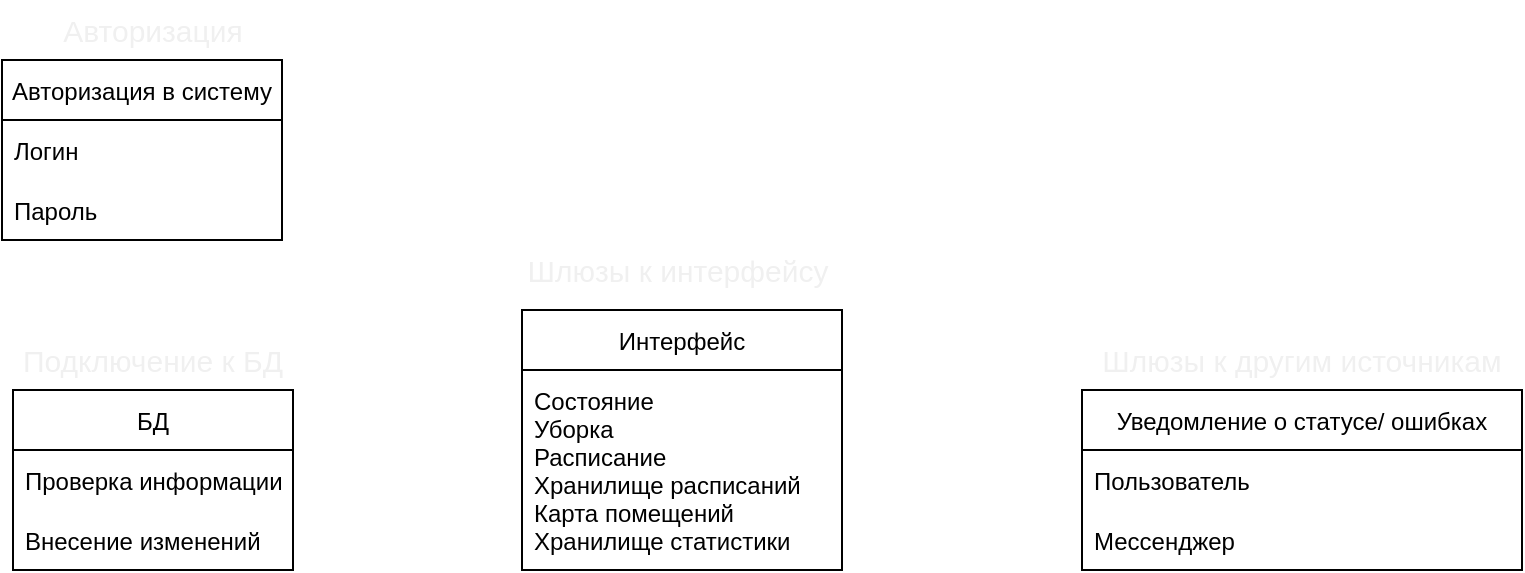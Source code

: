 <mxfile>
    <diagram id="4L46Jdh3zDycjKp_QY_x" name="Страница 1">
        <mxGraphModel dx="590" dy="725" grid="1" gridSize="10" guides="1" tooltips="1" connect="1" arrows="1" fold="1" page="1" pageScale="1" pageWidth="827" pageHeight="1169" math="0" shadow="0">
            <root>
                <mxCell id="0"/>
                <mxCell id="1" parent="0"/>
                <mxCell id="2" value="БД" style="swimlane;fontStyle=0;childLayout=stackLayout;horizontal=1;startSize=30;horizontalStack=0;resizeParent=1;resizeParentMax=0;resizeLast=0;collapsible=1;marginBottom=0;" parent="1" vertex="1">
                    <mxGeometry x="65.5" y="305" width="140" height="90" as="geometry"/>
                </mxCell>
                <mxCell id="3" value="Проверка информации" style="text;strokeColor=none;fillColor=none;align=left;verticalAlign=middle;spacingLeft=4;spacingRight=4;overflow=hidden;points=[[0,0.5],[1,0.5]];portConstraint=eastwest;rotatable=0;" parent="2" vertex="1">
                    <mxGeometry y="30" width="140" height="30" as="geometry"/>
                </mxCell>
                <mxCell id="4" value="Внесение изменений" style="text;strokeColor=none;fillColor=none;align=left;verticalAlign=middle;spacingLeft=4;spacingRight=4;overflow=hidden;points=[[0,0.5],[1,0.5]];portConstraint=eastwest;rotatable=0;" parent="2" vertex="1">
                    <mxGeometry y="60" width="140" height="30" as="geometry"/>
                </mxCell>
                <mxCell id="5" value="Авторизация в систему" style="swimlane;fontStyle=0;childLayout=stackLayout;horizontal=1;startSize=30;horizontalStack=0;resizeParent=1;resizeParentMax=0;resizeLast=0;collapsible=1;marginBottom=0;" parent="1" vertex="1">
                    <mxGeometry x="60" y="140" width="140" height="90" as="geometry"/>
                </mxCell>
                <mxCell id="6" value="Логин" style="text;strokeColor=none;fillColor=none;align=left;verticalAlign=middle;spacingLeft=4;spacingRight=4;overflow=hidden;points=[[0,0.5],[1,0.5]];portConstraint=eastwest;rotatable=0;" parent="5" vertex="1">
                    <mxGeometry y="30" width="140" height="30" as="geometry"/>
                </mxCell>
                <mxCell id="7" value="Пароль" style="text;strokeColor=none;fillColor=none;align=left;verticalAlign=middle;spacingLeft=4;spacingRight=4;overflow=hidden;points=[[0,0.5],[1,0.5]];portConstraint=eastwest;rotatable=0;" parent="5" vertex="1">
                    <mxGeometry y="60" width="140" height="30" as="geometry"/>
                </mxCell>
                <mxCell id="11" value="Уведомление о статусе/ ошибках" style="swimlane;fontStyle=0;childLayout=stackLayout;horizontal=1;startSize=30;horizontalStack=0;resizeParent=1;resizeParentMax=0;resizeLast=0;collapsible=1;marginBottom=0;" parent="1" vertex="1">
                    <mxGeometry x="600" y="305" width="220" height="90" as="geometry"/>
                </mxCell>
                <mxCell id="12" value="Пользователь" style="text;strokeColor=none;fillColor=none;align=left;verticalAlign=middle;spacingLeft=4;spacingRight=4;overflow=hidden;points=[[0,0.5],[1,0.5]];portConstraint=eastwest;rotatable=0;" parent="11" vertex="1">
                    <mxGeometry y="30" width="220" height="30" as="geometry"/>
                </mxCell>
                <mxCell id="13" value="Мессенджер" style="text;strokeColor=none;fillColor=none;align=left;verticalAlign=middle;spacingLeft=4;spacingRight=4;overflow=hidden;points=[[0,0.5],[1,0.5]];portConstraint=eastwest;rotatable=0;" parent="11" vertex="1">
                    <mxGeometry y="60" width="220" height="30" as="geometry"/>
                </mxCell>
                <mxCell id="14" value="Интерфейс" style="swimlane;fontStyle=0;childLayout=stackLayout;horizontal=1;startSize=30;horizontalStack=0;resizeParent=1;resizeParentMax=0;resizeLast=0;collapsible=1;marginBottom=0;" parent="1" vertex="1">
                    <mxGeometry x="320" y="265" width="160" height="130" as="geometry"/>
                </mxCell>
                <mxCell id="16" value="Состояние&#10;Уборка&#10;Расписание&#10;Хранилище расписаний&#10;Карта помещений&#10;Хранилище статистики" style="text;strokeColor=none;fillColor=none;align=left;verticalAlign=middle;spacingLeft=4;spacingRight=4;overflow=hidden;points=[[0,0.5],[1,0.5]];portConstraint=eastwest;rotatable=0;" parent="14" vertex="1">
                    <mxGeometry y="30" width="160" height="100" as="geometry"/>
                </mxCell>
                <mxCell id="17" value="&lt;font style=&quot;font-size: 15px&quot;&gt;Подключение к БД&lt;/font&gt;" style="text;html=1;strokeColor=none;fillColor=none;align=center;verticalAlign=middle;whiteSpace=wrap;rounded=0;labelBackgroundColor=none;fontSize=10;fontColor=#F0F0F0;" parent="1" vertex="1">
                    <mxGeometry x="60" y="275" width="151" height="30" as="geometry"/>
                </mxCell>
                <mxCell id="18" value="&lt;font style=&quot;font-size: 15px&quot;&gt;Шлюзы к интерфейсу&lt;/font&gt;" style="text;html=1;strokeColor=none;fillColor=none;align=center;verticalAlign=middle;whiteSpace=wrap;rounded=0;labelBackgroundColor=none;fontSize=10;fontColor=#F0F0F0;" parent="1" vertex="1">
                    <mxGeometry x="310" y="230" width="175.5" height="30" as="geometry"/>
                </mxCell>
                <mxCell id="19" value="&lt;font style=&quot;font-size: 15px&quot;&gt;Шлюзы к другим источникам&lt;/font&gt;" style="text;html=1;strokeColor=none;fillColor=none;align=center;verticalAlign=middle;whiteSpace=wrap;rounded=0;labelBackgroundColor=none;fontSize=10;fontColor=#F0F0F0;" parent="1" vertex="1">
                    <mxGeometry x="600" y="275" width="220" height="30" as="geometry"/>
                </mxCell>
                <mxCell id="23" value="&lt;span style=&quot;font-size: 15px&quot;&gt;Авторизация&lt;/span&gt;" style="text;html=1;strokeColor=none;fillColor=none;align=center;verticalAlign=middle;whiteSpace=wrap;rounded=0;labelBackgroundColor=none;fontSize=10;fontColor=#F0F0F0;" vertex="1" parent="1">
                    <mxGeometry x="60" y="110" width="151" height="30" as="geometry"/>
                </mxCell>
            </root>
        </mxGraphModel>
    </diagram>
</mxfile>